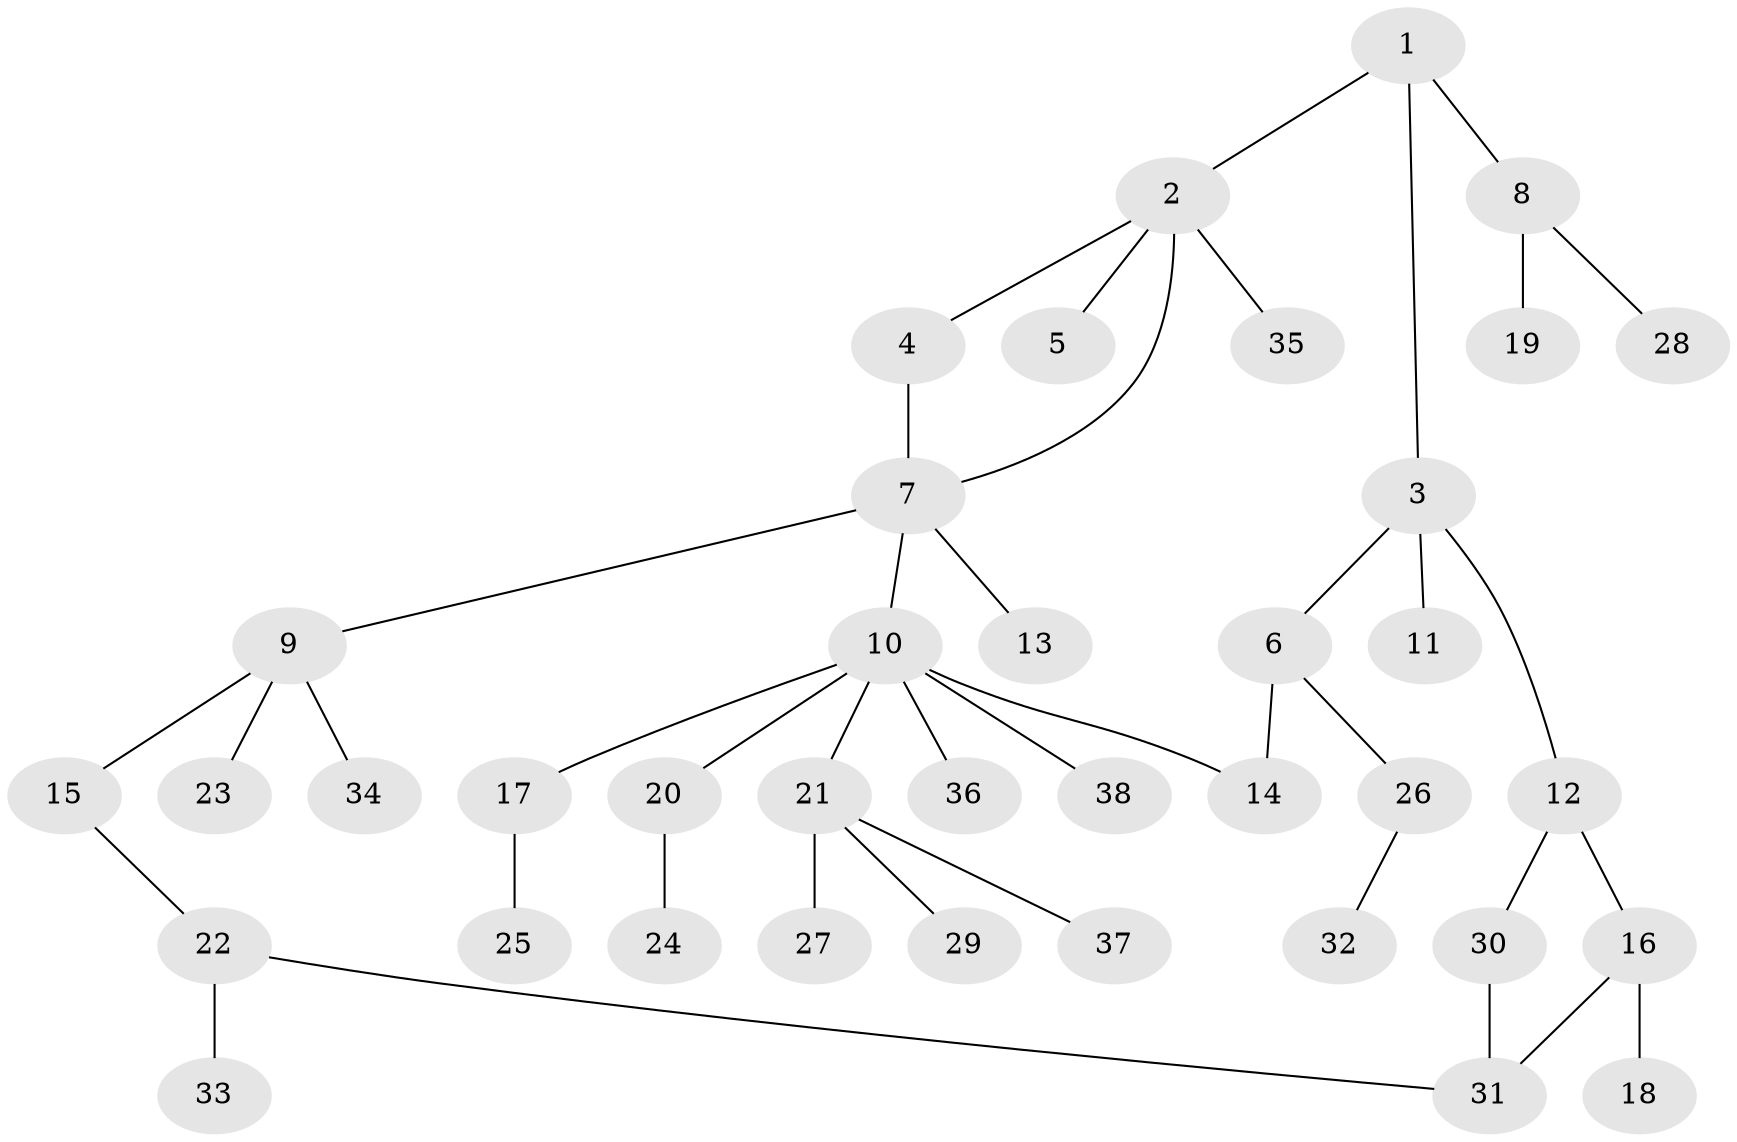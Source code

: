 // original degree distribution, {3: 0.11290322580645161, 5: 0.08064516129032258, 2: 0.2903225806451613, 4: 0.04838709677419355, 8: 0.016129032258064516, 1: 0.45161290322580644}
// Generated by graph-tools (version 1.1) at 2025/48/03/04/25 22:48:51]
// undirected, 38 vertices, 41 edges
graph export_dot {
  node [color=gray90,style=filled];
  1;
  2;
  3;
  4;
  5;
  6;
  7;
  8;
  9;
  10;
  11;
  12;
  13;
  14;
  15;
  16;
  17;
  18;
  19;
  20;
  21;
  22;
  23;
  24;
  25;
  26;
  27;
  28;
  29;
  30;
  31;
  32;
  33;
  34;
  35;
  36;
  37;
  38;
  1 -- 2 [weight=1.0];
  1 -- 3 [weight=1.0];
  1 -- 8 [weight=1.0];
  2 -- 4 [weight=1.0];
  2 -- 5 [weight=1.0];
  2 -- 7 [weight=1.0];
  2 -- 35 [weight=1.0];
  3 -- 6 [weight=1.0];
  3 -- 11 [weight=1.0];
  3 -- 12 [weight=1.0];
  4 -- 7 [weight=1.0];
  6 -- 14 [weight=1.0];
  6 -- 26 [weight=1.0];
  7 -- 9 [weight=1.0];
  7 -- 10 [weight=1.0];
  7 -- 13 [weight=1.0];
  8 -- 19 [weight=1.0];
  8 -- 28 [weight=1.0];
  9 -- 15 [weight=1.0];
  9 -- 23 [weight=1.0];
  9 -- 34 [weight=1.0];
  10 -- 14 [weight=1.0];
  10 -- 17 [weight=1.0];
  10 -- 20 [weight=1.0];
  10 -- 21 [weight=1.0];
  10 -- 36 [weight=1.0];
  10 -- 38 [weight=1.0];
  12 -- 16 [weight=1.0];
  12 -- 30 [weight=1.0];
  15 -- 22 [weight=1.0];
  16 -- 18 [weight=1.0];
  16 -- 31 [weight=1.0];
  17 -- 25 [weight=1.0];
  20 -- 24 [weight=1.0];
  21 -- 27 [weight=1.0];
  21 -- 29 [weight=1.0];
  21 -- 37 [weight=1.0];
  22 -- 31 [weight=1.0];
  22 -- 33 [weight=1.0];
  26 -- 32 [weight=1.0];
  30 -- 31 [weight=1.0];
}
